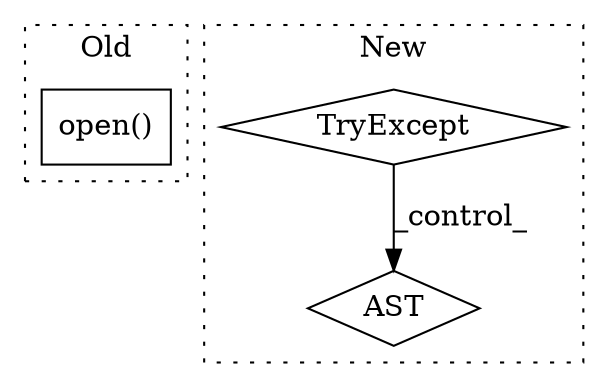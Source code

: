 digraph G {
subgraph cluster0 {
1 [label="open()" a="75" s="2576,2597" l="11,1" shape="box"];
label = "Old";
style="dotted";
}
subgraph cluster1 {
2 [label="TryExcept" a="71" s="3652" l="18" shape="diamond"];
3 [label="AST" a="2" s="3739,0" l="7,0" shape="diamond"];
label = "New";
style="dotted";
}
2 -> 3 [label="_control_"];
}